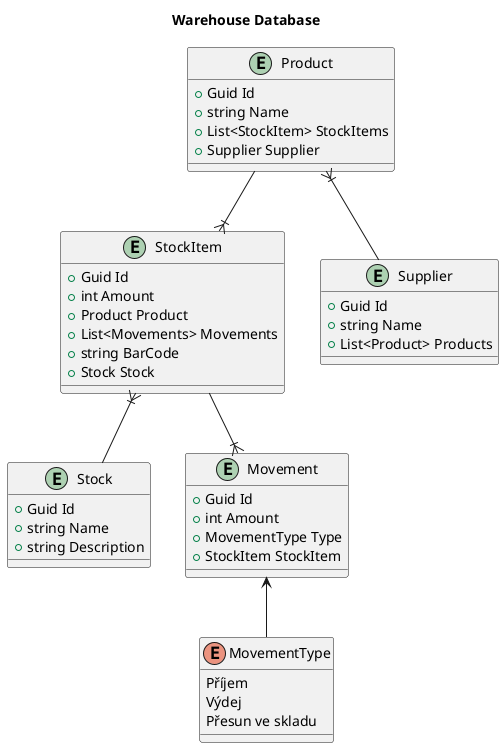 @startuml Database

title Warehouse Database

entity Product{
    + Guid Id
    + string Name
    + List<StockItem> StockItems
    + Supplier Supplier
}

entity StockItem{
    + Guid Id
    + int Amount
    + Product Product
    + List<Movements> Movements
    + string BarCode
    + Stock Stock
}

entity Stock{
    + Guid Id
    + string Name
    + string Description
}

entity Movement{
    + Guid Id
    + int Amount
    + MovementType Type
    + StockItem StockItem
}

enum MovementType{
    Příjem
    Výdej
    Přesun ve skladu
}

entity Supplier{
    + Guid Id
    + string Name
    + List<Product> Products
}

Product --|{ StockItem
Product }|-- Supplier
StockItem --|{ Movement
Movement <-- MovementType
StockItem }|-- Stock

@enduml